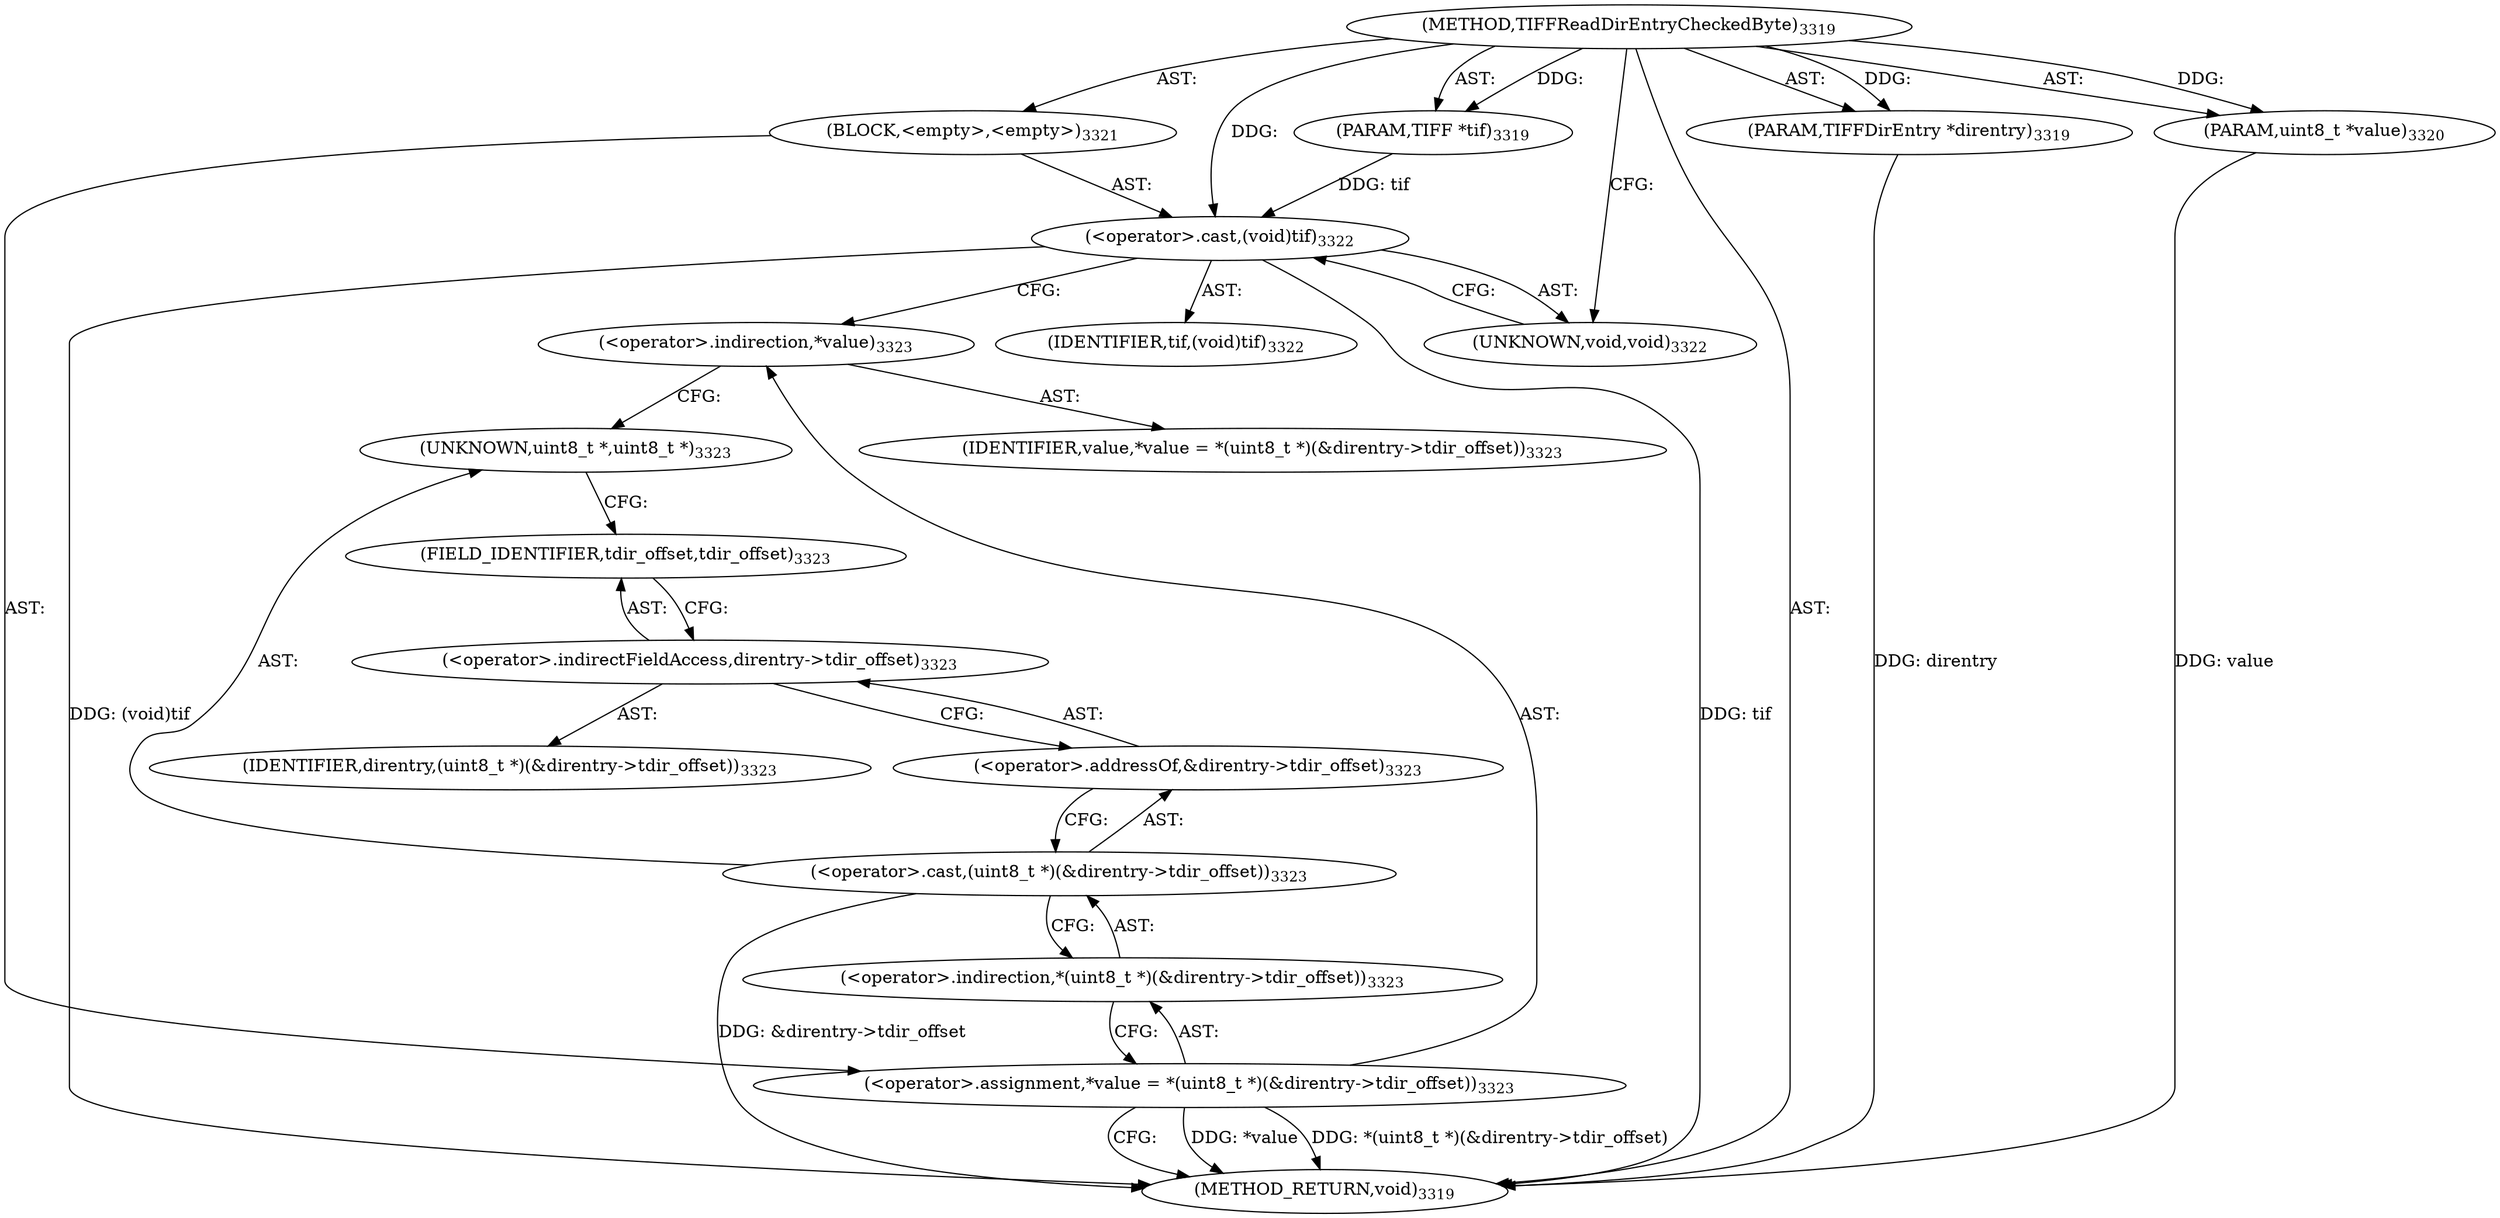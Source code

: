 digraph "TIFFReadDirEntryCheckedByte" {  
"86616" [label = <(METHOD,TIFFReadDirEntryCheckedByte)<SUB>3319</SUB>> ]
"86617" [label = <(PARAM,TIFF *tif)<SUB>3319</SUB>> ]
"86618" [label = <(PARAM,TIFFDirEntry *direntry)<SUB>3319</SUB>> ]
"86619" [label = <(PARAM,uint8_t *value)<SUB>3320</SUB>> ]
"86620" [label = <(BLOCK,&lt;empty&gt;,&lt;empty&gt;)<SUB>3321</SUB>> ]
"86621" [label = <(&lt;operator&gt;.cast,(void)tif)<SUB>3322</SUB>> ]
"86622" [label = <(UNKNOWN,void,void)<SUB>3322</SUB>> ]
"86623" [label = <(IDENTIFIER,tif,(void)tif)<SUB>3322</SUB>> ]
"86624" [label = <(&lt;operator&gt;.assignment,*value = *(uint8_t *)(&amp;direntry-&gt;tdir_offset))<SUB>3323</SUB>> ]
"86625" [label = <(&lt;operator&gt;.indirection,*value)<SUB>3323</SUB>> ]
"86626" [label = <(IDENTIFIER,value,*value = *(uint8_t *)(&amp;direntry-&gt;tdir_offset))<SUB>3323</SUB>> ]
"86627" [label = <(&lt;operator&gt;.indirection,*(uint8_t *)(&amp;direntry-&gt;tdir_offset))<SUB>3323</SUB>> ]
"86628" [label = <(&lt;operator&gt;.cast,(uint8_t *)(&amp;direntry-&gt;tdir_offset))<SUB>3323</SUB>> ]
"86629" [label = <(UNKNOWN,uint8_t *,uint8_t *)<SUB>3323</SUB>> ]
"86630" [label = <(&lt;operator&gt;.addressOf,&amp;direntry-&gt;tdir_offset)<SUB>3323</SUB>> ]
"86631" [label = <(&lt;operator&gt;.indirectFieldAccess,direntry-&gt;tdir_offset)<SUB>3323</SUB>> ]
"86632" [label = <(IDENTIFIER,direntry,(uint8_t *)(&amp;direntry-&gt;tdir_offset))<SUB>3323</SUB>> ]
"86633" [label = <(FIELD_IDENTIFIER,tdir_offset,tdir_offset)<SUB>3323</SUB>> ]
"86634" [label = <(METHOD_RETURN,void)<SUB>3319</SUB>> ]
  "86616" -> "86617"  [ label = "AST: "] 
  "86616" -> "86618"  [ label = "AST: "] 
  "86616" -> "86619"  [ label = "AST: "] 
  "86616" -> "86620"  [ label = "AST: "] 
  "86616" -> "86634"  [ label = "AST: "] 
  "86620" -> "86621"  [ label = "AST: "] 
  "86620" -> "86624"  [ label = "AST: "] 
  "86621" -> "86622"  [ label = "AST: "] 
  "86621" -> "86623"  [ label = "AST: "] 
  "86624" -> "86625"  [ label = "AST: "] 
  "86624" -> "86627"  [ label = "AST: "] 
  "86625" -> "86626"  [ label = "AST: "] 
  "86627" -> "86628"  [ label = "AST: "] 
  "86628" -> "86629"  [ label = "AST: "] 
  "86628" -> "86630"  [ label = "AST: "] 
  "86630" -> "86631"  [ label = "AST: "] 
  "86631" -> "86632"  [ label = "AST: "] 
  "86631" -> "86633"  [ label = "AST: "] 
  "86621" -> "86625"  [ label = "CFG: "] 
  "86624" -> "86634"  [ label = "CFG: "] 
  "86622" -> "86621"  [ label = "CFG: "] 
  "86625" -> "86629"  [ label = "CFG: "] 
  "86627" -> "86624"  [ label = "CFG: "] 
  "86628" -> "86627"  [ label = "CFG: "] 
  "86629" -> "86633"  [ label = "CFG: "] 
  "86630" -> "86628"  [ label = "CFG: "] 
  "86631" -> "86630"  [ label = "CFG: "] 
  "86633" -> "86631"  [ label = "CFG: "] 
  "86616" -> "86622"  [ label = "CFG: "] 
  "86618" -> "86634"  [ label = "DDG: direntry"] 
  "86619" -> "86634"  [ label = "DDG: value"] 
  "86621" -> "86634"  [ label = "DDG: tif"] 
  "86621" -> "86634"  [ label = "DDG: (void)tif"] 
  "86624" -> "86634"  [ label = "DDG: *value"] 
  "86628" -> "86634"  [ label = "DDG: &amp;direntry-&gt;tdir_offset"] 
  "86624" -> "86634"  [ label = "DDG: *(uint8_t *)(&amp;direntry-&gt;tdir_offset)"] 
  "86616" -> "86617"  [ label = "DDG: "] 
  "86616" -> "86618"  [ label = "DDG: "] 
  "86616" -> "86619"  [ label = "DDG: "] 
  "86617" -> "86621"  [ label = "DDG: tif"] 
  "86616" -> "86621"  [ label = "DDG: "] 
}
